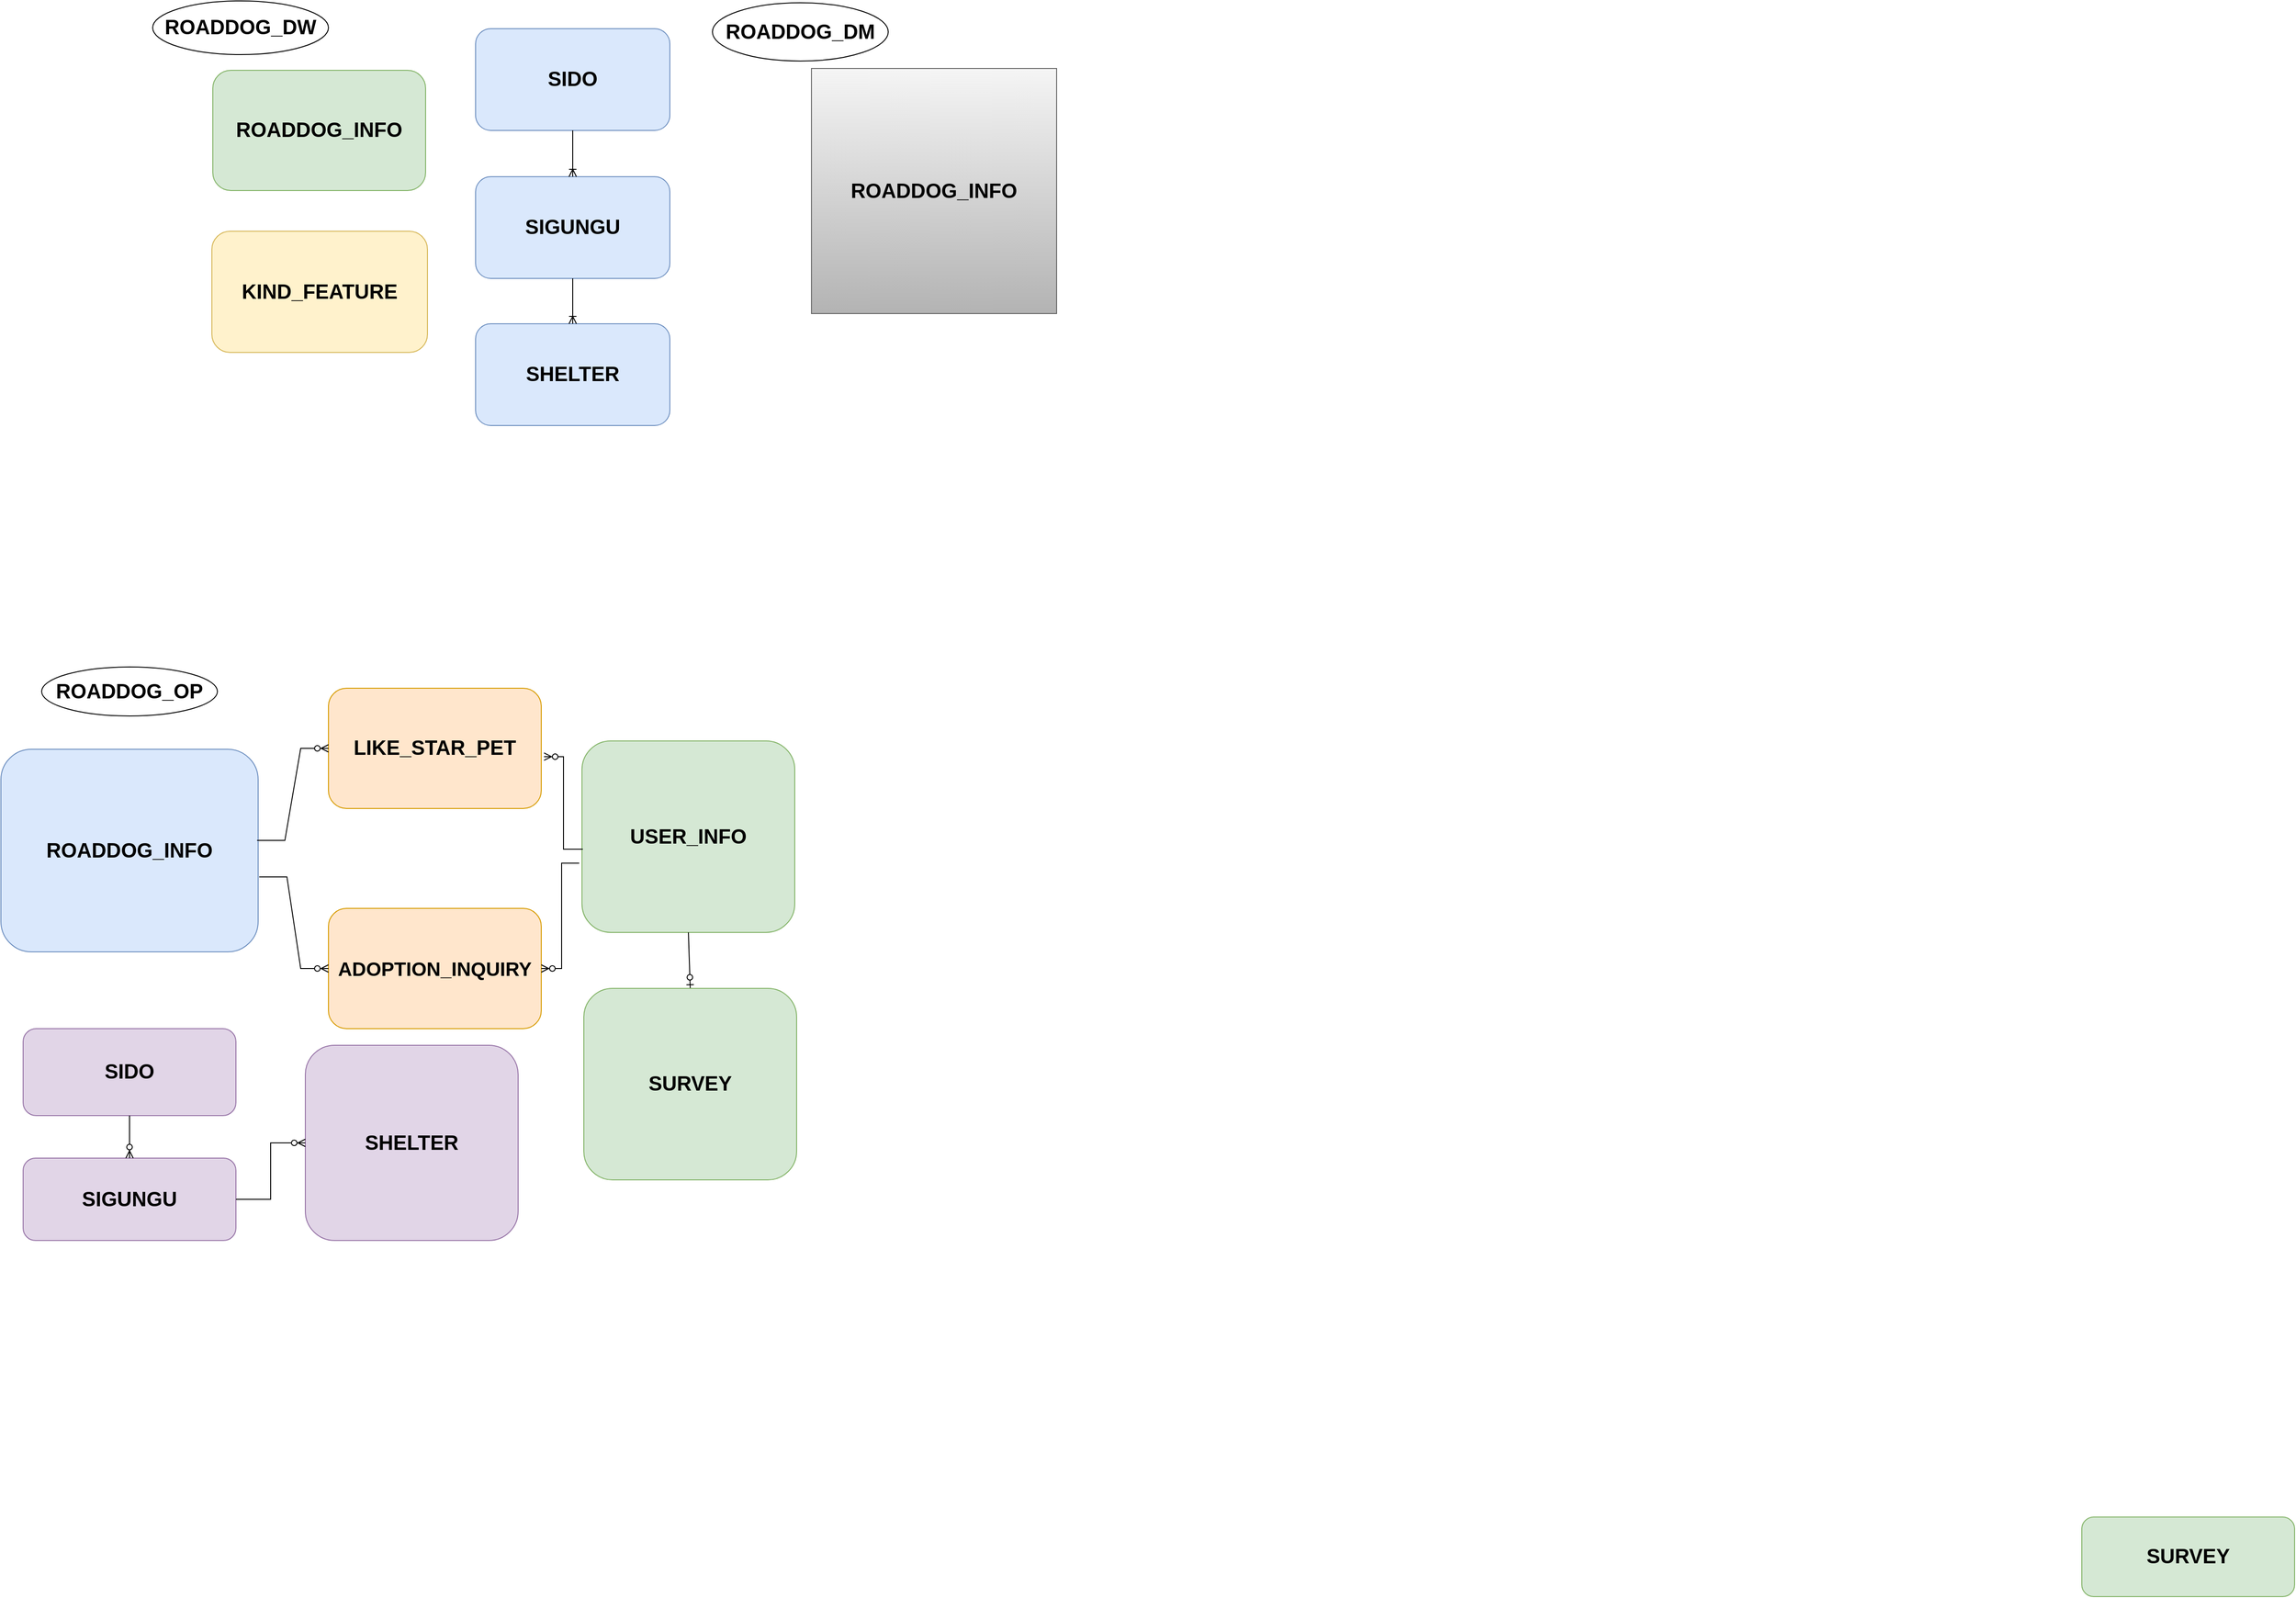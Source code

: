 <mxfile version="20.5.3" type="device"><diagram id="mE-kquZo4g_kS9Zwg-Zz" name="페이지-1"><mxGraphModel dx="1308" dy="754" grid="0" gridSize="10" guides="1" tooltips="1" connect="1" arrows="1" fold="1" page="1" pageScale="1" pageWidth="10000" pageHeight="10000" background="#FFFFFF" math="0" shadow="0"><root><mxCell id="0"/><mxCell id="1" parent="0"/><mxCell id="DhAMqekxinmWTSXhgbcn-19" value="&lt;font size=&quot;1&quot; style=&quot;&quot;&gt;&lt;b style=&quot;font-size: 22px;&quot;&gt;ROADDOG_INFO&lt;/b&gt;&lt;/font&gt;" style="rounded=1;whiteSpace=wrap;html=1;fillColor=#d5e8d4;strokeColor=#82b366;" vertex="1" parent="1"><mxGeometry x="3850" y="2176" width="230" height="130" as="geometry"/></mxCell><mxCell id="DhAMqekxinmWTSXhgbcn-20" value="&lt;font size=&quot;1&quot; style=&quot;&quot;&gt;&lt;b style=&quot;font-size: 22px;&quot;&gt;KIND_FEATURE&lt;/b&gt;&lt;/font&gt;" style="rounded=1;whiteSpace=wrap;html=1;fillColor=#fff2cc;strokeColor=#d6b656;" vertex="1" parent="1"><mxGeometry x="3849" y="2350" width="233" height="131" as="geometry"/></mxCell><mxCell id="DhAMqekxinmWTSXhgbcn-21" value="&lt;font size=&quot;1&quot; style=&quot;&quot;&gt;&lt;b style=&quot;font-size: 22px;&quot;&gt;SHELTER&lt;/b&gt;&lt;/font&gt;" style="rounded=1;whiteSpace=wrap;html=1;fillColor=#dae8fc;strokeColor=#6c8ebf;" vertex="1" parent="1"><mxGeometry x="4134" y="2450" width="210" height="110" as="geometry"/></mxCell><mxCell id="DhAMqekxinmWTSXhgbcn-22" value="&lt;font size=&quot;1&quot; style=&quot;&quot;&gt;&lt;b style=&quot;font-size: 22px;&quot;&gt;SIDO&lt;/b&gt;&lt;/font&gt;" style="rounded=1;whiteSpace=wrap;html=1;fillColor=#dae8fc;strokeColor=#6c8ebf;" vertex="1" parent="1"><mxGeometry x="4134" y="2131" width="210" height="110" as="geometry"/></mxCell><mxCell id="DhAMqekxinmWTSXhgbcn-23" value="&lt;font size=&quot;1&quot; style=&quot;&quot;&gt;&lt;b style=&quot;font-size: 22px;&quot;&gt;SIGUNGU&lt;/b&gt;&lt;/font&gt;" style="rounded=1;whiteSpace=wrap;html=1;fillColor=#dae8fc;strokeColor=#6c8ebf;" vertex="1" parent="1"><mxGeometry x="4134" y="2291" width="210" height="110" as="geometry"/></mxCell><mxCell id="DhAMqekxinmWTSXhgbcn-33" value="" style="fontSize=12;html=1;endArrow=ERoneToMany;rounded=0;exitX=0.5;exitY=1;exitDx=0;exitDy=0;entryX=0.5;entryY=0;entryDx=0;entryDy=0;" edge="1" parent="1" source="DhAMqekxinmWTSXhgbcn-22" target="DhAMqekxinmWTSXhgbcn-23"><mxGeometry width="100" height="100" relative="1" as="geometry"><mxPoint x="4238.5" y="2191" as="sourcePoint"/><mxPoint x="4238.5" y="2271" as="targetPoint"/></mxGeometry></mxCell><mxCell id="DhAMqekxinmWTSXhgbcn-34" value="" style="fontSize=12;html=1;endArrow=ERoneToMany;rounded=0;exitX=0.5;exitY=1;exitDx=0;exitDy=0;entryX=0.5;entryY=0;entryDx=0;entryDy=0;" edge="1" parent="1" source="DhAMqekxinmWTSXhgbcn-23" target="DhAMqekxinmWTSXhgbcn-21"><mxGeometry width="100" height="100" relative="1" as="geometry"><mxPoint x="4238.5" y="2421" as="sourcePoint"/><mxPoint x="4238.5" y="2491" as="targetPoint"/></mxGeometry></mxCell><mxCell id="DhAMqekxinmWTSXhgbcn-49" value="&lt;font size=&quot;1&quot; style=&quot;&quot;&gt;&lt;b style=&quot;font-size: 22px;&quot;&gt;ROADDOG_INFO&lt;/b&gt;&lt;/font&gt;" style="rounded=1;whiteSpace=wrap;html=1;fillColor=#dae8fc;strokeColor=#6c8ebf;" vertex="1" parent="1"><mxGeometry x="3621" y="2910" width="278" height="219" as="geometry"/></mxCell><mxCell id="DhAMqekxinmWTSXhgbcn-50" value="&lt;span style=&quot;font-size: 22px;&quot;&gt;&lt;b&gt;SIDO&lt;/b&gt;&lt;/span&gt;" style="rounded=1;whiteSpace=wrap;html=1;fillColor=#e1d5e7;strokeColor=#9673a6;" vertex="1" parent="1"><mxGeometry x="3645" y="3212" width="230" height="94" as="geometry"/></mxCell><mxCell id="DhAMqekxinmWTSXhgbcn-51" value="&lt;span style=&quot;font-size: 22px;&quot;&gt;&lt;b&gt;SIGUNGU&lt;/b&gt;&lt;/span&gt;" style="rounded=1;whiteSpace=wrap;html=1;fillColor=#e1d5e7;strokeColor=#9673a6;" vertex="1" parent="1"><mxGeometry x="3645" y="3352" width="230" height="89" as="geometry"/></mxCell><mxCell id="DhAMqekxinmWTSXhgbcn-52" value="&lt;span style=&quot;font-size: 22px;&quot;&gt;&lt;b&gt;SHELTER&lt;/b&gt;&lt;/span&gt;" style="rounded=1;whiteSpace=wrap;html=1;fillColor=#e1d5e7;strokeColor=#9673a6;" vertex="1" parent="1"><mxGeometry x="3950" y="3230" width="230" height="211" as="geometry"/></mxCell><mxCell id="DhAMqekxinmWTSXhgbcn-53" value="&lt;span style=&quot;font-size: 22px;&quot;&gt;&lt;b&gt;USER_INFO&lt;/b&gt;&lt;/span&gt;" style="rounded=1;whiteSpace=wrap;html=1;fillColor=#d5e8d4;strokeColor=#82b366;" vertex="1" parent="1"><mxGeometry x="4249" y="2901" width="230" height="207" as="geometry"/></mxCell><mxCell id="DhAMqekxinmWTSXhgbcn-54" value="&lt;span style=&quot;font-size: 22px;&quot;&gt;&lt;b&gt;LIKE_STAR_PET&lt;/b&gt;&lt;/span&gt;" style="rounded=1;whiteSpace=wrap;html=1;fillColor=#ffe6cc;strokeColor=#d79b00;" vertex="1" parent="1"><mxGeometry x="3975" y="2844" width="230" height="130" as="geometry"/></mxCell><mxCell id="DhAMqekxinmWTSXhgbcn-55" value="&lt;b style=&quot;&quot;&gt;&lt;font style=&quot;font-size: 21px;&quot;&gt;ADOPTION_INQUIRY&lt;/font&gt;&lt;/b&gt;" style="rounded=1;whiteSpace=wrap;html=1;fillColor=#ffe6cc;strokeColor=#d79b00;" vertex="1" parent="1"><mxGeometry x="3975" y="3082" width="230" height="130" as="geometry"/></mxCell><mxCell id="DhAMqekxinmWTSXhgbcn-56" value="&lt;span style=&quot;font-size: 22px;&quot;&gt;&lt;b&gt;SURVEY&lt;/b&gt;&lt;/span&gt;" style="rounded=1;whiteSpace=wrap;html=1;fillColor=#d5e8d4;strokeColor=#82b366;" vertex="1" parent="1"><mxGeometry x="5870" y="3740" width="230" height="86" as="geometry"/></mxCell><mxCell id="DhAMqekxinmWTSXhgbcn-57" value="" style="edgeStyle=entityRelationEdgeStyle;fontSize=12;html=1;endArrow=ERzeroToMany;endFill=1;rounded=0;exitX=0.996;exitY=0.45;exitDx=0;exitDy=0;exitPerimeter=0;entryX=0;entryY=0.5;entryDx=0;entryDy=0;" edge="1" parent="1" source="DhAMqekxinmWTSXhgbcn-49" target="DhAMqekxinmWTSXhgbcn-54"><mxGeometry width="100" height="100" relative="1" as="geometry"><mxPoint x="3912" y="3069" as="sourcePoint"/><mxPoint x="4012" y="2969" as="targetPoint"/></mxGeometry></mxCell><mxCell id="DhAMqekxinmWTSXhgbcn-58" value="" style="edgeStyle=entityRelationEdgeStyle;fontSize=12;html=1;endArrow=ERzeroToMany;endFill=1;rounded=0;exitX=1.004;exitY=0.63;exitDx=0;exitDy=0;exitPerimeter=0;entryX=0;entryY=0.5;entryDx=0;entryDy=0;" edge="1" parent="1" source="DhAMqekxinmWTSXhgbcn-49" target="DhAMqekxinmWTSXhgbcn-55"><mxGeometry width="100" height="100" relative="1" as="geometry"><mxPoint x="3907.888" y="3029" as="sourcePoint"/><mxPoint x="3985" y="2939" as="targetPoint"/></mxGeometry></mxCell><mxCell id="DhAMqekxinmWTSXhgbcn-59" value="" style="edgeStyle=orthogonalEdgeStyle;fontSize=12;html=1;endArrow=ERzeroToMany;endFill=1;rounded=0;exitX=-0.013;exitY=0.638;exitDx=0;exitDy=0;exitPerimeter=0;" edge="1" parent="1" source="DhAMqekxinmWTSXhgbcn-53" target="DhAMqekxinmWTSXhgbcn-55"><mxGeometry width="100" height="100" relative="1" as="geometry"><mxPoint x="4240" y="3041" as="sourcePoint"/><mxPoint x="4130.94" y="3077.04" as="targetPoint"/></mxGeometry></mxCell><mxCell id="DhAMqekxinmWTSXhgbcn-60" value="" style="edgeStyle=elbowEdgeStyle;fontSize=12;html=1;endArrow=ERzeroToMany;endFill=1;rounded=0;entryX=1.013;entryY=0.569;entryDx=0;entryDy=0;exitX=0.004;exitY=0.565;exitDx=0;exitDy=0;entryPerimeter=0;exitPerimeter=0;" edge="1" parent="1" source="DhAMqekxinmWTSXhgbcn-53" target="DhAMqekxinmWTSXhgbcn-54"><mxGeometry width="100" height="100" relative="1" as="geometry"><mxPoint x="4250" y="3016.5" as="sourcePoint"/><mxPoint x="4210.07" y="2920.05" as="targetPoint"/></mxGeometry></mxCell><mxCell id="DhAMqekxinmWTSXhgbcn-61" value="" style="fontSize=12;html=1;endArrow=ERzeroToOne;endFill=1;rounded=0;exitX=0.5;exitY=1;exitDx=0;exitDy=0;entryX=0.5;entryY=0;entryDx=0;entryDy=0;" edge="1" parent="1" source="DhAMqekxinmWTSXhgbcn-53" target="DhAMqekxinmWTSXhgbcn-62"><mxGeometry width="100" height="100" relative="1" as="geometry"><mxPoint x="4365" y="3125" as="sourcePoint"/><mxPoint x="4367" y="3225" as="targetPoint"/></mxGeometry></mxCell><mxCell id="DhAMqekxinmWTSXhgbcn-62" value="&lt;span style=&quot;font-size: 22px;&quot;&gt;&lt;b&gt;SURVEY&lt;/b&gt;&lt;/span&gt;" style="rounded=1;whiteSpace=wrap;html=1;fillColor=#d5e8d4;strokeColor=#82b366;" vertex="1" parent="1"><mxGeometry x="4251" y="3168.5" width="230" height="207" as="geometry"/></mxCell><mxCell id="DhAMqekxinmWTSXhgbcn-64" value="" style="fontSize=12;html=1;endArrow=ERzeroToMany;endFill=1;rounded=0;entryX=0;entryY=0.5;entryDx=0;entryDy=0;exitX=1;exitY=0.5;exitDx=0;exitDy=0;edgeStyle=orthogonalEdgeStyle;" edge="1" parent="1" source="DhAMqekxinmWTSXhgbcn-51" target="DhAMqekxinmWTSXhgbcn-52"><mxGeometry width="100" height="100" relative="1" as="geometry"><mxPoint x="3888.06" y="3396" as="sourcePoint"/><mxPoint x="4042.95" y="3396" as="targetPoint"/></mxGeometry></mxCell><mxCell id="DhAMqekxinmWTSXhgbcn-65" value="" style="fontSize=12;html=1;endArrow=ERzeroToMany;endFill=1;rounded=0;exitX=0.5;exitY=1;exitDx=0;exitDy=0;entryX=0.5;entryY=0;entryDx=0;entryDy=0;" edge="1" parent="1" source="DhAMqekxinmWTSXhgbcn-50" target="DhAMqekxinmWTSXhgbcn-51"><mxGeometry width="100" height="100" relative="1" as="geometry"><mxPoint x="3759.5" y="3320" as="sourcePoint"/><mxPoint x="3760" y="3340" as="targetPoint"/></mxGeometry></mxCell><mxCell id="DhAMqekxinmWTSXhgbcn-67" value="&lt;b style=&quot;font-size: 22px;&quot;&gt;ROADDOG_DW&lt;/b&gt;" style="ellipse;whiteSpace=wrap;html=1;fontSize=21;fillColor=none;" vertex="1" parent="1"><mxGeometry x="3785" y="2101" width="190" height="58" as="geometry"/></mxCell><mxCell id="DhAMqekxinmWTSXhgbcn-68" value="&lt;b style=&quot;font-size: 22px;&quot;&gt;ROADDOG_OP&lt;/b&gt;" style="ellipse;whiteSpace=wrap;html=1;fontSize=21;fillColor=none;" vertex="1" parent="1"><mxGeometry x="3665" y="2821" width="190" height="53" as="geometry"/></mxCell><mxCell id="DhAMqekxinmWTSXhgbcn-69" value="&lt;b style=&quot;font-size: 22px;&quot;&gt;ROADDOG_DM&lt;/b&gt;" style="ellipse;whiteSpace=wrap;html=1;fontSize=21;fillColor=none;" vertex="1" parent="1"><mxGeometry x="4390" y="2103" width="190" height="63" as="geometry"/></mxCell><mxCell id="DhAMqekxinmWTSXhgbcn-70" value="&lt;b style=&quot;font-size: 22px;&quot;&gt;ROADDOG_INFO&lt;/b&gt;" style="whiteSpace=wrap;html=1;aspect=fixed;fontSize=21;fillColor=#f5f5f5;gradientColor=#b3b3b3;strokeColor=#666666;" vertex="1" parent="1"><mxGeometry x="4497" y="2174" width="265" height="265" as="geometry"/></mxCell></root></mxGraphModel></diagram></mxfile>